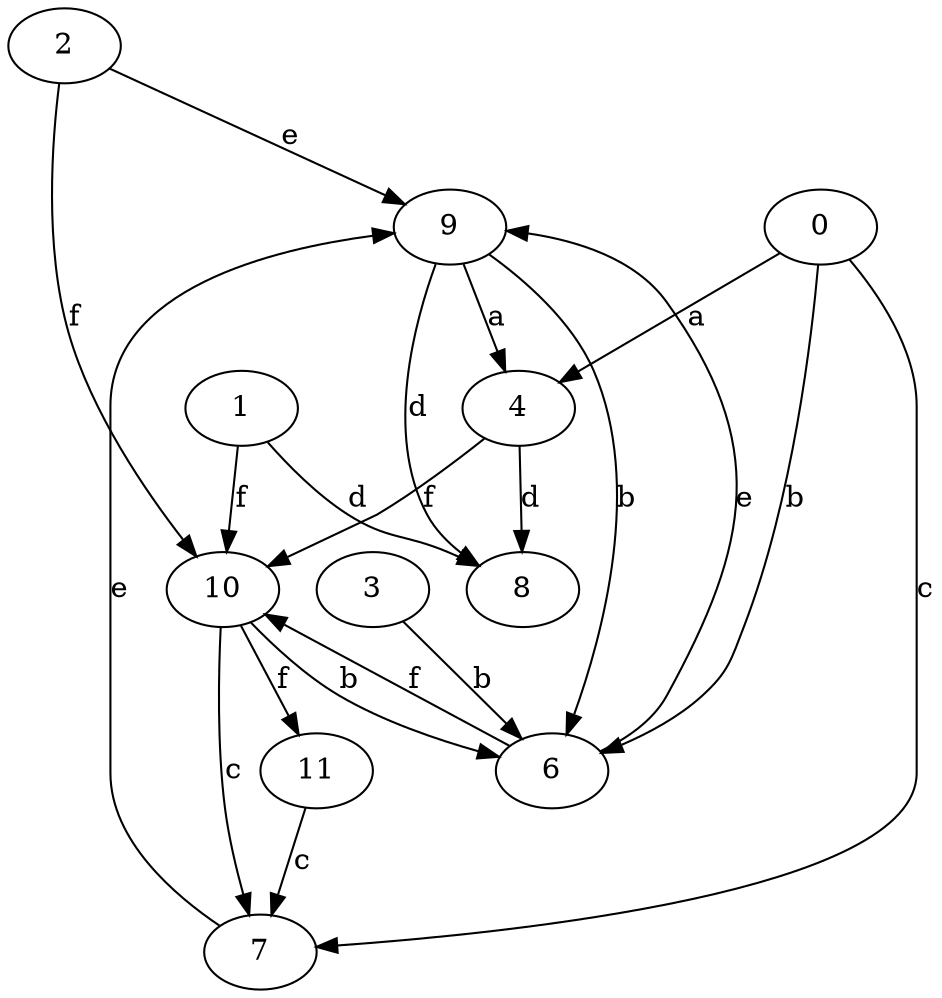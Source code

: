 strict digraph  {
2;
3;
0;
1;
4;
6;
7;
8;
9;
10;
11;
2 -> 9  [label=e];
2 -> 10  [label=f];
3 -> 6  [label=b];
0 -> 4  [label=a];
0 -> 6  [label=b];
0 -> 7  [label=c];
1 -> 8  [label=d];
1 -> 10  [label=f];
4 -> 8  [label=d];
4 -> 10  [label=f];
6 -> 9  [label=e];
6 -> 10  [label=f];
7 -> 9  [label=e];
9 -> 4  [label=a];
9 -> 6  [label=b];
9 -> 8  [label=d];
10 -> 6  [label=b];
10 -> 7  [label=c];
10 -> 11  [label=f];
11 -> 7  [label=c];
}

